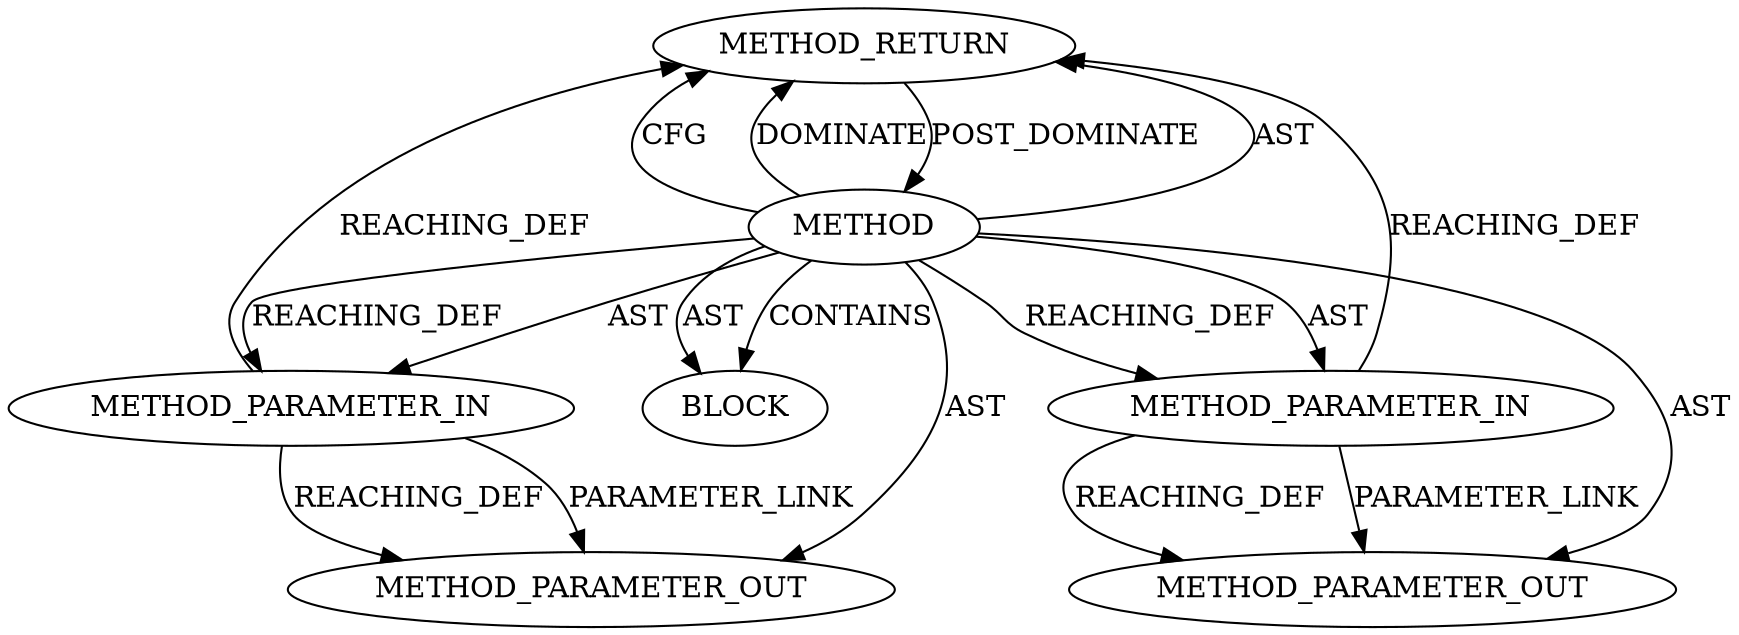 digraph {
  12542 [label=METHOD_RETURN ORDER=2 CODE="RET" TYPE_FULL_NAME="ANY" EVALUATION_STRATEGY="BY_VALUE"]
  12539 [label=METHOD_PARAMETER_IN ORDER=1 CODE="p1" IS_VARIADIC=false TYPE_FULL_NAME="ANY" EVALUATION_STRATEGY="BY_VALUE" INDEX=1 NAME="p1"]
  13465 [label=METHOD_PARAMETER_OUT ORDER=1 CODE="p1" IS_VARIADIC=false TYPE_FULL_NAME="ANY" EVALUATION_STRATEGY="BY_VALUE" INDEX=1 NAME="p1"]
  12541 [label=BLOCK ORDER=1 ARGUMENT_INDEX=1 CODE="<empty>" TYPE_FULL_NAME="ANY"]
  13466 [label=METHOD_PARAMETER_OUT ORDER=2 CODE="p2" IS_VARIADIC=false TYPE_FULL_NAME="ANY" EVALUATION_STRATEGY="BY_VALUE" INDEX=2 NAME="p2"]
  12540 [label=METHOD_PARAMETER_IN ORDER=2 CODE="p2" IS_VARIADIC=false TYPE_FULL_NAME="ANY" EVALUATION_STRATEGY="BY_VALUE" INDEX=2 NAME="p2"]
  12538 [label=METHOD AST_PARENT_TYPE="NAMESPACE_BLOCK" AST_PARENT_FULL_NAME="<global>" ORDER=0 CODE="<empty>" FULL_NAME="ceph_release_page_vector" IS_EXTERNAL=true FILENAME="<empty>" SIGNATURE="" NAME="ceph_release_page_vector"]
  12538 -> 12541 [label=CONTAINS ]
  12538 -> 12540 [label=AST ]
  12538 -> 12539 [label=AST ]
  12538 -> 12539 [label=REACHING_DEF VARIABLE=""]
  12538 -> 12542 [label=AST ]
  12538 -> 12541 [label=AST ]
  12539 -> 13465 [label=REACHING_DEF VARIABLE="p1"]
  12539 -> 12542 [label=REACHING_DEF VARIABLE="p1"]
  12538 -> 13465 [label=AST ]
  12538 -> 12542 [label=CFG ]
  12538 -> 12542 [label=DOMINATE ]
  12539 -> 13465 [label=PARAMETER_LINK ]
  12540 -> 13466 [label=REACHING_DEF VARIABLE="p2"]
  12538 -> 13466 [label=AST ]
  12540 -> 13466 [label=PARAMETER_LINK ]
  12538 -> 12540 [label=REACHING_DEF VARIABLE=""]
  12540 -> 12542 [label=REACHING_DEF VARIABLE="p2"]
  12542 -> 12538 [label=POST_DOMINATE ]
}
